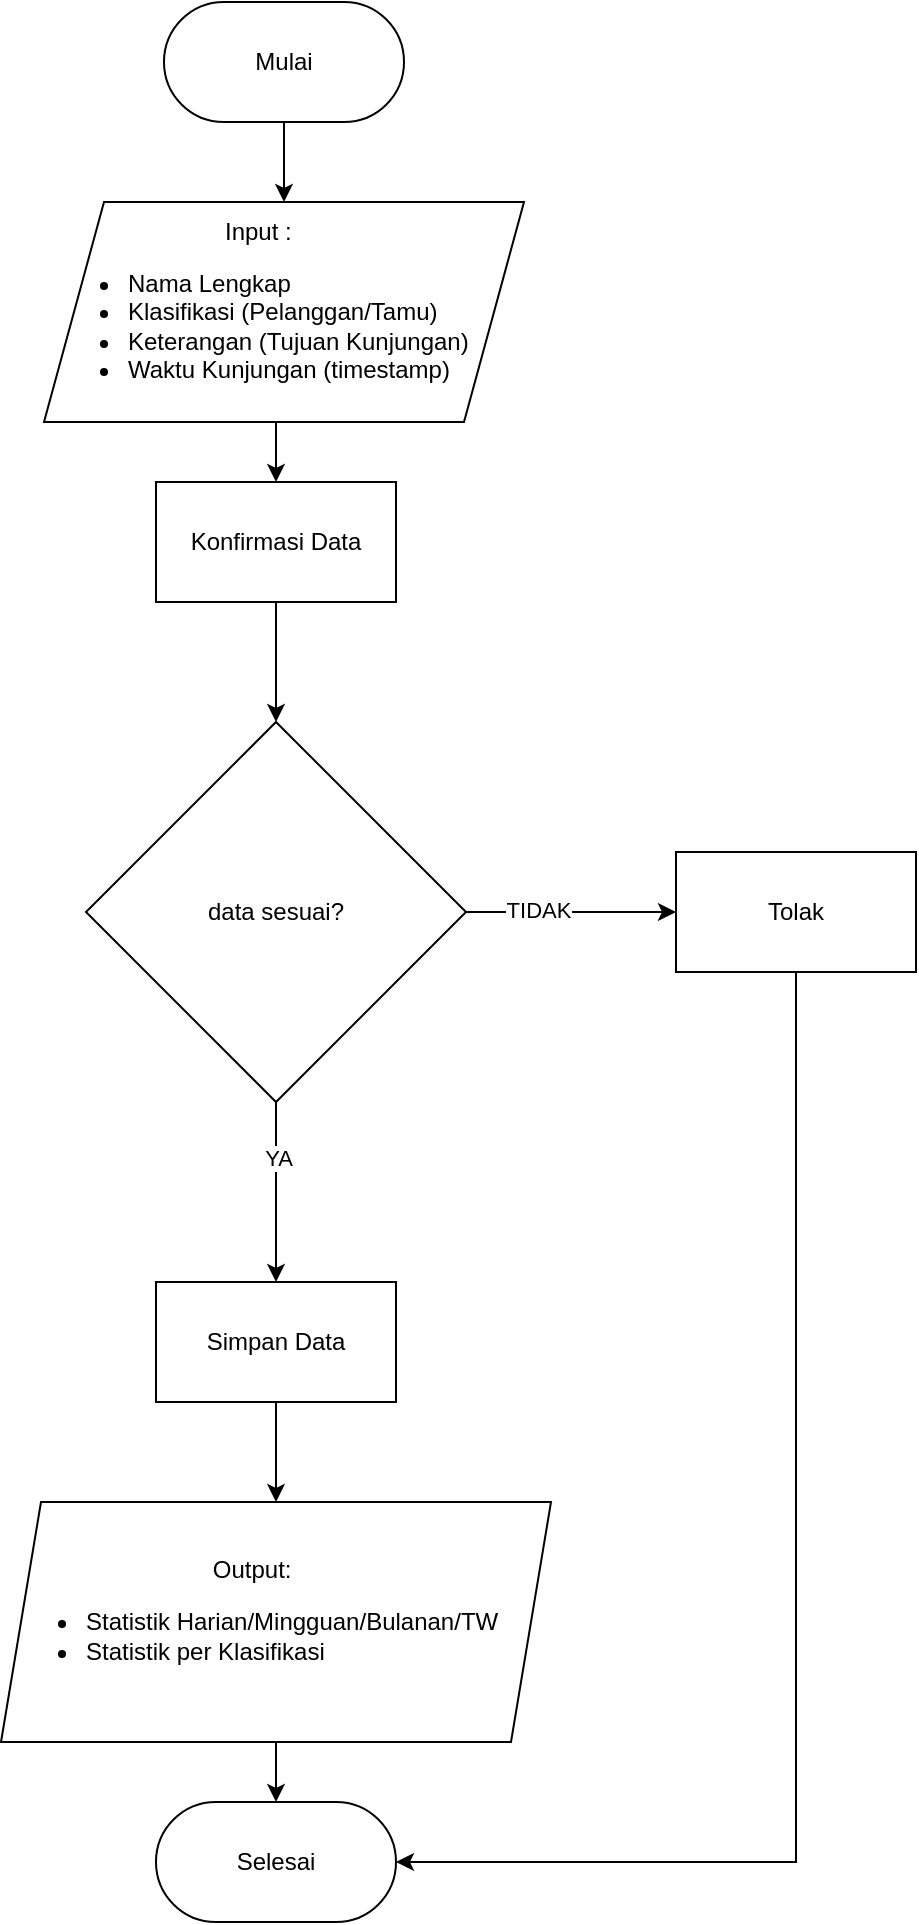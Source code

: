 <mxfile version="28.2.3" pages="4">
  <diagram name="fc-BTD" id="CKKrf23XRtR4sIhERC73">
    <mxGraphModel dx="1477" dy="839" grid="1" gridSize="10" guides="1" tooltips="1" connect="1" arrows="1" fold="1" page="1" pageScale="1" pageWidth="827" pageHeight="1169" math="0" shadow="0">
      <root>
        <mxCell id="0" />
        <mxCell id="1" parent="0" />
        <mxCell id="yvcsqLgFZWv69OoqPmIJ-10" style="edgeStyle=orthogonalEdgeStyle;rounded=0;orthogonalLoop=1;jettySize=auto;html=1;exitX=0.5;exitY=1;exitDx=0;exitDy=0;entryX=0.5;entryY=0;entryDx=0;entryDy=0;" parent="1" source="wHczVmpkLcvk1zldVAY2-1" target="yvcsqLgFZWv69OoqPmIJ-2" edge="1">
          <mxGeometry relative="1" as="geometry" />
        </mxCell>
        <mxCell id="wHczVmpkLcvk1zldVAY2-1" value="Mulai" style="rounded=1;whiteSpace=wrap;html=1;arcSize=50;" parent="1" vertex="1">
          <mxGeometry x="294" y="120" width="120" height="60" as="geometry" />
        </mxCell>
        <mxCell id="yvcsqLgFZWv69OoqPmIJ-11" style="edgeStyle=orthogonalEdgeStyle;rounded=0;orthogonalLoop=1;jettySize=auto;html=1;exitX=0.5;exitY=1;exitDx=0;exitDy=0;entryX=0.5;entryY=0;entryDx=0;entryDy=0;" parent="1" source="yvcsqLgFZWv69OoqPmIJ-2" target="yvcsqLgFZWv69OoqPmIJ-6" edge="1">
          <mxGeometry relative="1" as="geometry" />
        </mxCell>
        <mxCell id="yvcsqLgFZWv69OoqPmIJ-2" value="&lt;div style=&quot;text-align: center;&quot;&gt;&lt;span style=&quot;background-color: transparent; color: light-dark(rgb(0, 0, 0), rgb(255, 255, 255));&quot;&gt;Input :&lt;/span&gt;&lt;/div&gt;&lt;div&gt;&lt;ul&gt;&lt;li&gt;Nama Lengkap&lt;/li&gt;&lt;li&gt;Klasifikasi (Pelanggan/Tamu)&lt;/li&gt;&lt;li&gt;Keterangan (Tujuan Kunjungan)&lt;/li&gt;&lt;li&gt;Waktu Kunjungan (timestamp)&lt;/li&gt;&lt;/ul&gt;&lt;/div&gt;" style="shape=parallelogram;perimeter=parallelogramPerimeter;whiteSpace=wrap;html=1;fixedSize=1;align=left;size=30;" parent="1" vertex="1">
          <mxGeometry x="234" y="220" width="240" height="110" as="geometry" />
        </mxCell>
        <mxCell id="Os_p6Wq1MLwMZL4Sqe_F-3" style="edgeStyle=orthogonalEdgeStyle;rounded=0;orthogonalLoop=1;jettySize=auto;html=1;exitX=0.5;exitY=1;exitDx=0;exitDy=0;entryX=0.5;entryY=0;entryDx=0;entryDy=0;" edge="1" parent="1" source="yvcsqLgFZWv69OoqPmIJ-6" target="Os_p6Wq1MLwMZL4Sqe_F-2">
          <mxGeometry relative="1" as="geometry" />
        </mxCell>
        <mxCell id="yvcsqLgFZWv69OoqPmIJ-6" value="Konfirmasi Data" style="rounded=0;whiteSpace=wrap;html=1;" parent="1" vertex="1">
          <mxGeometry x="290" y="360" width="120" height="60" as="geometry" />
        </mxCell>
        <mxCell id="Os_p6Wq1MLwMZL4Sqe_F-9" style="edgeStyle=orthogonalEdgeStyle;rounded=0;orthogonalLoop=1;jettySize=auto;html=1;exitX=0.5;exitY=1;exitDx=0;exitDy=0;entryX=0.5;entryY=0;entryDx=0;entryDy=0;" edge="1" parent="1" source="yvcsqLgFZWv69OoqPmIJ-7" target="yvcsqLgFZWv69OoqPmIJ-8">
          <mxGeometry relative="1" as="geometry" />
        </mxCell>
        <mxCell id="yvcsqLgFZWv69OoqPmIJ-7" value="Simpan Data" style="rounded=0;whiteSpace=wrap;html=1;" parent="1" vertex="1">
          <mxGeometry x="290" y="760" width="120" height="60" as="geometry" />
        </mxCell>
        <mxCell id="yvcsqLgFZWv69OoqPmIJ-15" style="edgeStyle=orthogonalEdgeStyle;rounded=0;orthogonalLoop=1;jettySize=auto;html=1;exitX=0.5;exitY=1;exitDx=0;exitDy=0;entryX=0.5;entryY=0;entryDx=0;entryDy=0;" parent="1" source="yvcsqLgFZWv69OoqPmIJ-8" target="yvcsqLgFZWv69OoqPmIJ-9" edge="1">
          <mxGeometry relative="1" as="geometry" />
        </mxCell>
        <mxCell id="yvcsqLgFZWv69OoqPmIJ-8" value="&lt;div style=&quot;text-align: center;&quot;&gt;&lt;span style=&quot;background-color: transparent; color: light-dark(rgb(0, 0, 0), rgb(255, 255, 255));&quot;&gt;Output:&lt;/span&gt;&lt;/div&gt;&lt;div&gt;&lt;ul&gt;&lt;li&gt;Statistik Harian/Mingguan/Bulanan/TW&lt;/li&gt;&lt;li&gt;Statistik per Klasifikasi&lt;/li&gt;&lt;/ul&gt;&lt;/div&gt;" style="shape=parallelogram;perimeter=parallelogramPerimeter;whiteSpace=wrap;html=1;fixedSize=1;align=left;" parent="1" vertex="1">
          <mxGeometry x="212.5" y="870" width="275" height="120" as="geometry" />
        </mxCell>
        <mxCell id="yvcsqLgFZWv69OoqPmIJ-9" value="Selesai" style="rounded=1;whiteSpace=wrap;html=1;arcSize=50;" parent="1" vertex="1">
          <mxGeometry x="290" y="1020" width="120" height="60" as="geometry" />
        </mxCell>
        <mxCell id="Os_p6Wq1MLwMZL4Sqe_F-4" style="edgeStyle=orthogonalEdgeStyle;rounded=0;orthogonalLoop=1;jettySize=auto;html=1;exitX=0.5;exitY=1;exitDx=0;exitDy=0;entryX=0.5;entryY=0;entryDx=0;entryDy=0;" edge="1" parent="1" source="Os_p6Wq1MLwMZL4Sqe_F-2" target="yvcsqLgFZWv69OoqPmIJ-7">
          <mxGeometry relative="1" as="geometry" />
        </mxCell>
        <mxCell id="Os_p6Wq1MLwMZL4Sqe_F-5" value="YA" style="edgeLabel;html=1;align=center;verticalAlign=middle;resizable=0;points=[];" vertex="1" connectable="0" parent="Os_p6Wq1MLwMZL4Sqe_F-4">
          <mxGeometry x="-0.38" y="1" relative="1" as="geometry">
            <mxPoint as="offset" />
          </mxGeometry>
        </mxCell>
        <mxCell id="Os_p6Wq1MLwMZL4Sqe_F-7" style="edgeStyle=orthogonalEdgeStyle;rounded=0;orthogonalLoop=1;jettySize=auto;html=1;exitX=1;exitY=0.5;exitDx=0;exitDy=0;entryX=0;entryY=0.5;entryDx=0;entryDy=0;" edge="1" parent="1" source="Os_p6Wq1MLwMZL4Sqe_F-2" target="Os_p6Wq1MLwMZL4Sqe_F-6">
          <mxGeometry relative="1" as="geometry" />
        </mxCell>
        <mxCell id="Os_p6Wq1MLwMZL4Sqe_F-8" value="TIDAK" style="edgeLabel;html=1;align=center;verticalAlign=middle;resizable=0;points=[];" vertex="1" connectable="0" parent="Os_p6Wq1MLwMZL4Sqe_F-7">
          <mxGeometry x="-0.325" y="1" relative="1" as="geometry">
            <mxPoint as="offset" />
          </mxGeometry>
        </mxCell>
        <mxCell id="Os_p6Wq1MLwMZL4Sqe_F-2" value="data sesuai?" style="rhombus;whiteSpace=wrap;html=1;" vertex="1" parent="1">
          <mxGeometry x="255" y="480" width="190" height="190" as="geometry" />
        </mxCell>
        <mxCell id="ePy9Nv11kLw-1RyCkRvL-1" style="edgeStyle=orthogonalEdgeStyle;rounded=0;orthogonalLoop=1;jettySize=auto;html=1;exitX=0.5;exitY=1;exitDx=0;exitDy=0;entryX=1;entryY=0.5;entryDx=0;entryDy=0;" edge="1" parent="1" source="Os_p6Wq1MLwMZL4Sqe_F-6" target="yvcsqLgFZWv69OoqPmIJ-9">
          <mxGeometry relative="1" as="geometry" />
        </mxCell>
        <mxCell id="Os_p6Wq1MLwMZL4Sqe_F-6" value="Tolak" style="rounded=0;whiteSpace=wrap;html=1;" vertex="1" parent="1">
          <mxGeometry x="550" y="545" width="120" height="60" as="geometry" />
        </mxCell>
      </root>
    </mxGraphModel>
  </diagram>
  <diagram id="mhmlcAYJWUHxj0jiPCu6" name="fc-MP">
    <mxGraphModel dx="766" dy="435" grid="1" gridSize="10" guides="1" tooltips="1" connect="1" arrows="1" fold="1" page="1" pageScale="1" pageWidth="827" pageHeight="1169" math="0" shadow="0">
      <root>
        <mxCell id="0" />
        <mxCell id="1" parent="0" />
        <mxCell id="QAdFlfaC-wQvxZRa5yil-3" style="edgeStyle=orthogonalEdgeStyle;rounded=0;orthogonalLoop=1;jettySize=auto;html=1;exitX=0.5;exitY=1;exitDx=0;exitDy=0;entryX=0.5;entryY=0;entryDx=0;entryDy=0;" parent="1" source="HLG9YtRJ6DaxEjXbOdr5-1" target="HLG9YtRJ6DaxEjXbOdr5-2" edge="1">
          <mxGeometry relative="1" as="geometry" />
        </mxCell>
        <mxCell id="HLG9YtRJ6DaxEjXbOdr5-1" value="Mulai" style="rounded=1;whiteSpace=wrap;html=1;arcSize=50;" parent="1" vertex="1">
          <mxGeometry x="340" y="40" width="120" height="60" as="geometry" />
        </mxCell>
        <mxCell id="QAdFlfaC-wQvxZRa5yil-4" style="edgeStyle=orthogonalEdgeStyle;rounded=0;orthogonalLoop=1;jettySize=auto;html=1;exitX=0.5;exitY=1;exitDx=0;exitDy=0;entryX=0.5;entryY=0;entryDx=0;entryDy=0;" parent="1" source="HLG9YtRJ6DaxEjXbOdr5-2" target="HLG9YtRJ6DaxEjXbOdr5-3" edge="1">
          <mxGeometry relative="1" as="geometry" />
        </mxCell>
        <mxCell id="HLG9YtRJ6DaxEjXbOdr5-2" value="&lt;div style=&quot;text-align: center;&quot;&gt;&lt;span style=&quot;background-color: transparent; color: light-dark(rgb(0, 0, 0), rgb(255, 255, 255));&quot;&gt;Input :&lt;/span&gt;&lt;/div&gt;&lt;div&gt;&lt;ul&gt;&lt;li&gt;Bidang&lt;/li&gt;&lt;li&gt;Pinjaman (Kendaraan/Ruangan)&lt;/li&gt;&lt;li&gt;Tujuan&lt;/li&gt;&lt;li&gt;Waktu (timestamp)&lt;/li&gt;&lt;/ul&gt;&lt;/div&gt;" style="shape=parallelogram;perimeter=parallelogramPerimeter;whiteSpace=wrap;html=1;fixedSize=1;align=left;" parent="1" vertex="1">
          <mxGeometry x="305" y="130" width="190" height="110" as="geometry" />
        </mxCell>
        <mxCell id="QAdFlfaC-wQvxZRa5yil-5" style="edgeStyle=orthogonalEdgeStyle;rounded=0;orthogonalLoop=1;jettySize=auto;html=1;exitX=0.5;exitY=1;exitDx=0;exitDy=0;entryX=0.5;entryY=0;entryDx=0;entryDy=0;" parent="1" source="HLG9YtRJ6DaxEjXbOdr5-3" target="QAdFlfaC-wQvxZRa5yil-1" edge="1">
          <mxGeometry relative="1" as="geometry" />
        </mxCell>
        <mxCell id="HLG9YtRJ6DaxEjXbOdr5-3" value="mendapat tiket antrian peminjaman" style="rounded=0;whiteSpace=wrap;html=1;" parent="1" vertex="1">
          <mxGeometry x="340" y="280" width="120" height="60" as="geometry" />
        </mxCell>
        <mxCell id="eJBJzkufxHcqo_FAlyu_-1" style="edgeStyle=orthogonalEdgeStyle;rounded=0;orthogonalLoop=1;jettySize=auto;html=1;exitX=0.5;exitY=1;exitDx=0;exitDy=0;entryX=0.5;entryY=0;entryDx=0;entryDy=0;" parent="1" source="HLG9YtRJ6DaxEjXbOdr5-4" target="QAdFlfaC-wQvxZRa5yil-12" edge="1">
          <mxGeometry relative="1" as="geometry" />
        </mxCell>
        <mxCell id="HLG9YtRJ6DaxEjXbOdr5-4" value="approval peminjaman" style="rounded=0;whiteSpace=wrap;html=1;" parent="1" vertex="1">
          <mxGeometry x="330" y="630" width="140" height="60" as="geometry" />
        </mxCell>
        <mxCell id="QAdFlfaC-wQvxZRa5yil-6" style="edgeStyle=orthogonalEdgeStyle;rounded=0;orthogonalLoop=1;jettySize=auto;html=1;exitX=0.5;exitY=1;exitDx=0;exitDy=0;entryX=0.5;entryY=0;entryDx=0;entryDy=0;" parent="1" source="QAdFlfaC-wQvxZRa5yil-1" target="HLG9YtRJ6DaxEjXbOdr5-4" edge="1">
          <mxGeometry relative="1" as="geometry" />
        </mxCell>
        <mxCell id="QAdFlfaC-wQvxZRa5yil-7" value="YA" style="edgeLabel;html=1;align=center;verticalAlign=middle;resizable=0;points=[];" parent="QAdFlfaC-wQvxZRa5yil-6" vertex="1" connectable="0">
          <mxGeometry x="0.027" y="-2" relative="1" as="geometry">
            <mxPoint as="offset" />
          </mxGeometry>
        </mxCell>
        <mxCell id="QAdFlfaC-wQvxZRa5yil-8" style="edgeStyle=orthogonalEdgeStyle;rounded=0;orthogonalLoop=1;jettySize=auto;html=1;exitX=1;exitY=0.5;exitDx=0;exitDy=0;entryX=0;entryY=0.5;entryDx=0;entryDy=0;" parent="1" source="QAdFlfaC-wQvxZRa5yil-1" target="QAdFlfaC-wQvxZRa5yil-2" edge="1">
          <mxGeometry relative="1" as="geometry" />
        </mxCell>
        <mxCell id="QAdFlfaC-wQvxZRa5yil-9" value="TIDAK" style="edgeLabel;html=1;align=center;verticalAlign=middle;resizable=0;points=[];" parent="QAdFlfaC-wQvxZRa5yil-8" vertex="1" connectable="0">
          <mxGeometry x="-0.191" y="-5" relative="1" as="geometry">
            <mxPoint x="1" y="-5" as="offset" />
          </mxGeometry>
        </mxCell>
        <mxCell id="QAdFlfaC-wQvxZRa5yil-1" value="Available?" style="rhombus;whiteSpace=wrap;html=1;" parent="1" vertex="1">
          <mxGeometry x="315" y="370" width="170" height="170" as="geometry" />
        </mxCell>
        <mxCell id="QAdFlfaC-wQvxZRa5yil-10" style="edgeStyle=orthogonalEdgeStyle;rounded=0;orthogonalLoop=1;jettySize=auto;html=1;exitX=0.5;exitY=1;exitDx=0;exitDy=0;entryX=1;entryY=0.5;entryDx=0;entryDy=0;" parent="1" source="QAdFlfaC-wQvxZRa5yil-2" target="HLG9YtRJ6DaxEjXbOdr5-4" edge="1">
          <mxGeometry relative="1" as="geometry" />
        </mxCell>
        <mxCell id="QAdFlfaC-wQvxZRa5yil-2" value="antri" style="rounded=0;whiteSpace=wrap;html=1;" parent="1" vertex="1">
          <mxGeometry x="570" y="425" width="120" height="60" as="geometry" />
        </mxCell>
        <mxCell id="QAdFlfaC-wQvxZRa5yil-11" value="Selesai" style="rounded=1;whiteSpace=wrap;html=1;arcSize=50;" parent="1" vertex="1">
          <mxGeometry x="340" y="920" width="120" height="60" as="geometry" />
        </mxCell>
        <mxCell id="eJBJzkufxHcqo_FAlyu_-2" style="edgeStyle=orthogonalEdgeStyle;rounded=0;orthogonalLoop=1;jettySize=auto;html=1;exitX=0.5;exitY=1;exitDx=0;exitDy=0;entryX=0.5;entryY=0;entryDx=0;entryDy=0;" parent="1" source="QAdFlfaC-wQvxZRa5yil-12" target="QAdFlfaC-wQvxZRa5yil-11" edge="1">
          <mxGeometry relative="1" as="geometry" />
        </mxCell>
        <mxCell id="QAdFlfaC-wQvxZRa5yil-12" value="&lt;div style=&quot;text-align: center;&quot;&gt;&lt;span style=&quot;background-color: transparent; color: light-dark(rgb(0, 0, 0), rgb(255, 255, 255));&quot;&gt;Output :&lt;/span&gt;&lt;/div&gt;&lt;div&gt;&lt;ul&gt;&lt;li&gt;Statistik Penggunaan Harian/Bulanan/Tahunan/TW&lt;/li&gt;&lt;/ul&gt;&lt;/div&gt;" style="shape=parallelogram;perimeter=parallelogramPerimeter;whiteSpace=wrap;html=1;fixedSize=1;align=left;" parent="1" vertex="1">
          <mxGeometry x="280" y="740" width="240" height="120" as="geometry" />
        </mxCell>
      </root>
    </mxGraphModel>
  </diagram>
  <diagram id="rgNDjQRQXwpFCaJVosgd" name="iden-BTD">
    <mxGraphModel dx="2304" dy="2008" grid="1" gridSize="10" guides="1" tooltips="1" connect="1" arrows="1" fold="1" page="1" pageScale="1" pageWidth="827" pageHeight="1169" math="0" shadow="0">
      <root>
        <mxCell id="0" />
        <mxCell id="1" parent="0" />
        <mxCell id="V0wnx0aj81doS9Qa0_a_-8" style="edgeStyle=orthogonalEdgeStyle;rounded=0;orthogonalLoop=1;jettySize=auto;html=1;exitX=0.5;exitY=1;exitDx=0;exitDy=0;" parent="1" source="V0wnx0aj81doS9Qa0_a_-1" target="V0wnx0aj81doS9Qa0_a_-3" edge="1">
          <mxGeometry relative="1" as="geometry" />
        </mxCell>
        <mxCell id="V0wnx0aj81doS9Qa0_a_-9" style="edgeStyle=orthogonalEdgeStyle;rounded=0;orthogonalLoop=1;jettySize=auto;html=1;exitX=0.5;exitY=1;exitDx=0;exitDy=0;" parent="1" source="V0wnx0aj81doS9Qa0_a_-1" target="V0wnx0aj81doS9Qa0_a_-4" edge="1">
          <mxGeometry relative="1" as="geometry" />
        </mxCell>
        <mxCell id="V0wnx0aj81doS9Qa0_a_-10" style="edgeStyle=orthogonalEdgeStyle;rounded=0;orthogonalLoop=1;jettySize=auto;html=1;exitX=0.5;exitY=1;exitDx=0;exitDy=0;" parent="1" source="V0wnx0aj81doS9Qa0_a_-1" target="V0wnx0aj81doS9Qa0_a_-5" edge="1">
          <mxGeometry relative="1" as="geometry" />
        </mxCell>
        <mxCell id="V0wnx0aj81doS9Qa0_a_-11" style="edgeStyle=orthogonalEdgeStyle;rounded=0;orthogonalLoop=1;jettySize=auto;html=1;exitX=0.5;exitY=1;exitDx=0;exitDy=0;" parent="1" source="V0wnx0aj81doS9Qa0_a_-1" target="V0wnx0aj81doS9Qa0_a_-6" edge="1">
          <mxGeometry relative="1" as="geometry" />
        </mxCell>
        <mxCell id="V0wnx0aj81doS9Qa0_a_-1" value="&lt;font style=&quot;font-size: 18px; color: rgb(255, 255, 255);&quot;&gt;&lt;b&gt;TAMU = ASET STRATEGIS&lt;/b&gt;&lt;/font&gt;&lt;div&gt;&lt;font style=&quot;font-size: 18px; color: rgb(255, 255, 255);&quot;&gt;&lt;br&gt;&lt;/font&gt;&lt;/div&gt;&lt;div&gt;&lt;font style=&quot;font-size: 18px; color: rgb(255, 255, 255);&quot;&gt;Dimana tamu adalah elemen penting dalam menjaga hubungan baik, meningkatkan citra perusahaan, dan merencanakan kegiatan lebih efisien&lt;/font&gt;&lt;/div&gt;&lt;div&gt;&lt;br&gt;&lt;/div&gt;" style="ellipse;whiteSpace=wrap;html=1;fillColor=#007FFF;" parent="1" vertex="1">
          <mxGeometry x="120" y="200" width="570" height="180" as="geometry" />
        </mxCell>
        <mxCell id="V0wnx0aj81doS9Qa0_a_-7" style="edgeStyle=orthogonalEdgeStyle;rounded=0;orthogonalLoop=1;jettySize=auto;html=1;exitX=0.5;exitY=1;exitDx=0;exitDy=0;" parent="1" source="V0wnx0aj81doS9Qa0_a_-2" target="V0wnx0aj81doS9Qa0_a_-1" edge="1">
          <mxGeometry relative="1" as="geometry" />
        </mxCell>
        <mxCell id="V0wnx0aj81doS9Qa0_a_-2" value="&lt;font style=&quot;font-size: 22px;&quot;&gt;&lt;b&gt;Perumda PalJaya belum memiliki Sistem Buku Tamu Digital untuk mempermudah pencatatan kedatangan tamu, meningkatkan efisiensi, dan meminimalisir kesalahan dalam pencatatan.&lt;/b&gt;&lt;/font&gt;" style="rounded=0;whiteSpace=wrap;html=1;labelBackgroundColor=none;gradientColor=none;fillStyle=auto;fillColor=#66B2FF;" parent="1" vertex="1">
          <mxGeometry x="150" width="510" height="150" as="geometry" />
        </mxCell>
        <mxCell id="V0wnx0aj81doS9Qa0_a_-3" value="&lt;b&gt;&lt;font style=&quot;font-size: 18px;&quot;&gt;Visibilitas Tamu Rendah&lt;/font&gt;&lt;/b&gt;&lt;div&gt;&lt;b&gt;&lt;font style=&quot;font-size: 18px;&quot;&gt;&lt;br&gt;&lt;/font&gt;&lt;/b&gt;&lt;/div&gt;&lt;div&gt;&lt;font style=&quot;font-size: 18px;&quot;&gt;sulit melacak dan mengetahui jumlah atau informasi tamu yang datang pada waktu tertentu&lt;/font&gt;&lt;/div&gt;" style="rounded=1;whiteSpace=wrap;html=1;fillColor=#0050ef;fontColor=#ffffff;strokeColor=#001DBC;" parent="1" vertex="1">
          <mxGeometry x="-102" y="460" width="230" height="150" as="geometry" />
        </mxCell>
        <mxCell id="V0wnx0aj81doS9Qa0_a_-4" value="&lt;div&gt;&lt;b&gt;&lt;font style=&quot;font-size: 18px;&quot;&gt;Kesulitan Analisis&lt;/font&gt;&lt;/b&gt;&lt;/div&gt;&lt;div&gt;&lt;font style=&quot;font-size: 18px;&quot;&gt;&lt;br&gt;&lt;/font&gt;&lt;/div&gt;&lt;div&gt;&lt;font style=&quot;font-size: 18px;&quot;&gt;data yang tidak terorganisir&amp;nbsp; dengan baik menyulitkan untuk analisis lebih lanjut&lt;/font&gt;&lt;/div&gt;" style="rounded=1;whiteSpace=wrap;html=1;fillColor=#0050ef;fontColor=#ffffff;strokeColor=#001DBC;" parent="1" vertex="1">
          <mxGeometry x="168" y="460" width="230" height="150" as="geometry" />
        </mxCell>
        <mxCell id="V0wnx0aj81doS9Qa0_a_-5" value="&lt;div&gt;&lt;b&gt;&lt;font style=&quot;font-size: 18px;&quot;&gt;Risiko Keamanan&lt;/font&gt;&lt;/b&gt;&lt;/div&gt;&lt;div&gt;&lt;font style=&quot;font-size: 18px;&quot;&gt;&lt;br&gt;&lt;/font&gt;&lt;/div&gt;&lt;div&gt;&lt;font style=&quot;font-size: 18px;&quot;&gt;berpotensi kehilangan data atau informasi terkait tamu yang tidak terproteksi&lt;/font&gt;&lt;br&gt;&lt;/div&gt;" style="rounded=1;whiteSpace=wrap;html=1;fillColor=#0050ef;fontColor=#ffffff;strokeColor=#001DBC;" parent="1" vertex="1">
          <mxGeometry x="438" y="460" width="230" height="150" as="geometry" />
        </mxCell>
        <mxCell id="V0wnx0aj81doS9Qa0_a_-6" value="&lt;div&gt;&lt;b&gt;&lt;font style=&quot;font-size: 18px;&quot;&gt;Rentan Kesalahan&lt;/font&gt;&lt;/b&gt;&lt;/div&gt;&lt;div&gt;&lt;font style=&quot;font-size: 18px;&quot;&gt;&lt;br&gt;&lt;/font&gt;&lt;/div&gt;&lt;div&gt;&lt;font style=&quot;font-size: 18px;&quot;&gt;pengisian manual dapat memakan waktu yang lama dan berisiko kesalahan pencatatan laporan&lt;/font&gt;&lt;/div&gt;" style="rounded=1;whiteSpace=wrap;html=1;fillColor=#0050ef;fontColor=#ffffff;strokeColor=#001DBC;" parent="1" vertex="1">
          <mxGeometry x="698" y="460" width="230" height="150" as="geometry" />
        </mxCell>
        <mxCell id="V0wnx0aj81doS9Qa0_a_-12" value="IDENTIFIKASI MASALAH&amp;nbsp;&lt;div&gt;SUB.BID RUMAH TANGGA&lt;/div&gt;" style="text;html=1;align=center;verticalAlign=middle;whiteSpace=wrap;rounded=0;fontStyle=1;fontSize=25;" parent="1" vertex="1">
          <mxGeometry x="180" y="-100" width="440" height="30" as="geometry" />
        </mxCell>
      </root>
    </mxGraphModel>
  </diagram>
  <diagram name="iden-MP" id="-hoxB0m1GqiYczY8ycra">
    <mxGraphModel dx="2304" dy="2008" grid="1" gridSize="10" guides="1" tooltips="1" connect="1" arrows="1" fold="1" page="1" pageScale="1" pageWidth="827" pageHeight="1169" math="0" shadow="0">
      <root>
        <mxCell id="_IpwtFPEe1U1Ku9fq4ac-0" />
        <mxCell id="_IpwtFPEe1U1Ku9fq4ac-1" parent="_IpwtFPEe1U1Ku9fq4ac-0" />
        <mxCell id="_IpwtFPEe1U1Ku9fq4ac-2" style="edgeStyle=orthogonalEdgeStyle;rounded=0;orthogonalLoop=1;jettySize=auto;html=1;exitX=0.5;exitY=1;exitDx=0;exitDy=0;" edge="1" parent="_IpwtFPEe1U1Ku9fq4ac-1" source="_IpwtFPEe1U1Ku9fq4ac-6" target="_IpwtFPEe1U1Ku9fq4ac-9">
          <mxGeometry relative="1" as="geometry" />
        </mxCell>
        <mxCell id="_IpwtFPEe1U1Ku9fq4ac-3" style="edgeStyle=orthogonalEdgeStyle;rounded=0;orthogonalLoop=1;jettySize=auto;html=1;exitX=0.5;exitY=1;exitDx=0;exitDy=0;" edge="1" parent="_IpwtFPEe1U1Ku9fq4ac-1" source="_IpwtFPEe1U1Ku9fq4ac-6" target="_IpwtFPEe1U1Ku9fq4ac-10">
          <mxGeometry relative="1" as="geometry" />
        </mxCell>
        <mxCell id="_IpwtFPEe1U1Ku9fq4ac-4" style="edgeStyle=orthogonalEdgeStyle;rounded=0;orthogonalLoop=1;jettySize=auto;html=1;exitX=0.5;exitY=1;exitDx=0;exitDy=0;" edge="1" parent="_IpwtFPEe1U1Ku9fq4ac-1" source="_IpwtFPEe1U1Ku9fq4ac-6" target="_IpwtFPEe1U1Ku9fq4ac-11">
          <mxGeometry relative="1" as="geometry" />
        </mxCell>
        <mxCell id="_IpwtFPEe1U1Ku9fq4ac-5" style="edgeStyle=orthogonalEdgeStyle;rounded=0;orthogonalLoop=1;jettySize=auto;html=1;exitX=0.5;exitY=1;exitDx=0;exitDy=0;" edge="1" parent="_IpwtFPEe1U1Ku9fq4ac-1" source="_IpwtFPEe1U1Ku9fq4ac-6" target="_IpwtFPEe1U1Ku9fq4ac-12">
          <mxGeometry relative="1" as="geometry" />
        </mxCell>
        <mxCell id="_IpwtFPEe1U1Ku9fq4ac-6" value="&lt;font style=&quot;font-size: 18px; color: rgb(255, 255, 255);&quot;&gt;&lt;b&gt;FASILITAS = ASET PENUNJANG OPERASIONAL&lt;/b&gt;&lt;/font&gt;&lt;div&gt;&lt;font style=&quot;font-size: 18px; color: rgb(255, 255, 255);&quot;&gt;&lt;br&gt;&lt;/font&gt;&lt;/div&gt;&lt;div&gt;&lt;span style=&quot;font-size: 18px;&quot;&gt;&lt;font style=&quot;color: rgb(255, 255, 255);&quot;&gt;Dimana fasilitas ruang dan kendaraan adalah penunjang operasional dan pelayanan&lt;/font&gt;&lt;/span&gt;&lt;/div&gt;" style="ellipse;whiteSpace=wrap;html=1;fillColor=#007FFF;" vertex="1" parent="_IpwtFPEe1U1Ku9fq4ac-1">
          <mxGeometry x="100" y="200" width="610" height="180" as="geometry" />
        </mxCell>
        <mxCell id="_IpwtFPEe1U1Ku9fq4ac-7" style="edgeStyle=orthogonalEdgeStyle;rounded=0;orthogonalLoop=1;jettySize=auto;html=1;exitX=0.5;exitY=1;exitDx=0;exitDy=0;" edge="1" parent="_IpwtFPEe1U1Ku9fq4ac-1" source="_IpwtFPEe1U1Ku9fq4ac-8" target="_IpwtFPEe1U1Ku9fq4ac-6">
          <mxGeometry relative="1" as="geometry" />
        </mxCell>
        <mxCell id="_IpwtFPEe1U1Ku9fq4ac-8" value="&lt;font style=&quot;font-size: 22px;&quot;&gt;&lt;b&gt;Perumda PalJaya belum memiliki Sistem Manajemen Peminjaman untuk mengelola penggunaan fasilitas secara efektif dan efisien&lt;/b&gt;&lt;/font&gt;" style="rounded=0;whiteSpace=wrap;html=1;fillColor=#66B2FF;" vertex="1" parent="_IpwtFPEe1U1Ku9fq4ac-1">
          <mxGeometry x="165" y="30" width="480" height="120" as="geometry" />
        </mxCell>
        <mxCell id="_IpwtFPEe1U1Ku9fq4ac-9" value="&lt;b&gt;&lt;font style=&quot;font-size: 18px;&quot;&gt;Monitoring Ketersediaan Rendah&lt;/font&gt;&lt;/b&gt;&lt;div&gt;&lt;b&gt;&lt;font style=&quot;font-size: 18px;&quot;&gt;&lt;br&gt;&lt;/font&gt;&lt;/b&gt;&lt;/div&gt;&lt;div&gt;&lt;font style=&quot;font-size: 18px;&quot;&gt;sulit memantau status ketersediaan ruang/kendaraan secara realtime&lt;/font&gt;&lt;/div&gt;" style="rounded=1;whiteSpace=wrap;html=1;fillColor=#0050ef;fontColor=#ffffff;strokeColor=#001DBC;" vertex="1" parent="_IpwtFPEe1U1Ku9fq4ac-1">
          <mxGeometry x="-130" y="460" width="258" height="150" as="geometry" />
        </mxCell>
        <mxCell id="_IpwtFPEe1U1Ku9fq4ac-10" value="&lt;div&gt;&lt;span style=&quot;font-size: 18px;&quot;&gt;&lt;b&gt;Penggunan Tidak Efisien&lt;/b&gt;&lt;/span&gt;&lt;/div&gt;&lt;div&gt;&lt;font style=&quot;font-size: 18px;&quot;&gt;&lt;br&gt;&lt;/font&gt;&lt;/div&gt;&lt;div&gt;&lt;font style=&quot;font-size: 18px;&quot;&gt;fasilitas tidak digunakan sesuai kebutuhan prioritas&lt;/font&gt;&lt;/div&gt;" style="rounded=1;whiteSpace=wrap;html=1;fillColor=#0050ef;fontColor=#ffffff;strokeColor=#001DBC;" vertex="1" parent="_IpwtFPEe1U1Ku9fq4ac-1">
          <mxGeometry x="168" y="460" width="230" height="150" as="geometry" />
        </mxCell>
        <mxCell id="_IpwtFPEe1U1Ku9fq4ac-11" value="&lt;div&gt;&lt;span style=&quot;font-size: 18px;&quot;&gt;&lt;b&gt;Konflik Penjadwalan&lt;/b&gt;&lt;/span&gt;&lt;/div&gt;&lt;div&gt;&lt;br&gt;&lt;/div&gt;&lt;div&gt;&lt;span style=&quot;font-size: 18px;&quot;&gt;risiko benturan jadwal antrian yang tidak terintegrasi&lt;/span&gt;&lt;/div&gt;" style="rounded=1;whiteSpace=wrap;html=1;fillColor=#0050ef;fontColor=#ffffff;strokeColor=#001DBC;" vertex="1" parent="_IpwtFPEe1U1Ku9fq4ac-1">
          <mxGeometry x="438" y="460" width="230" height="150" as="geometry" />
        </mxCell>
        <mxCell id="_IpwtFPEe1U1Ku9fq4ac-12" value="&lt;div&gt;&lt;b&gt;&lt;font style=&quot;font-size: 18px;&quot;&gt;Kesulitan Audit&lt;/font&gt;&lt;/b&gt;&lt;/div&gt;&lt;div&gt;&lt;font style=&quot;font-size: 18px;&quot;&gt;&lt;br&gt;&lt;/font&gt;&lt;/div&gt;&lt;div&gt;&lt;font style=&quot;font-size: 18px;&quot;&gt;sulit menelusuri riwayat penggunaan fasilitas untuk evaluasi dan pertanggungjawaban&lt;/font&gt;&lt;/div&gt;" style="rounded=1;whiteSpace=wrap;html=1;fillColor=#0050ef;fontColor=#ffffff;strokeColor=#001DBC;" vertex="1" parent="_IpwtFPEe1U1Ku9fq4ac-1">
          <mxGeometry x="698" y="460" width="230" height="150" as="geometry" />
        </mxCell>
        <mxCell id="_IpwtFPEe1U1Ku9fq4ac-13" value="IDENTIFIKASI MASALAH&amp;nbsp;&lt;div&gt;SUB.BID RUMAH TANGGA&lt;/div&gt;" style="text;html=1;align=center;verticalAlign=middle;whiteSpace=wrap;rounded=0;fontStyle=1;fontSize=25;" vertex="1" parent="_IpwtFPEe1U1Ku9fq4ac-1">
          <mxGeometry x="194" y="-30" width="440" height="30" as="geometry" />
        </mxCell>
      </root>
    </mxGraphModel>
  </diagram>
</mxfile>
